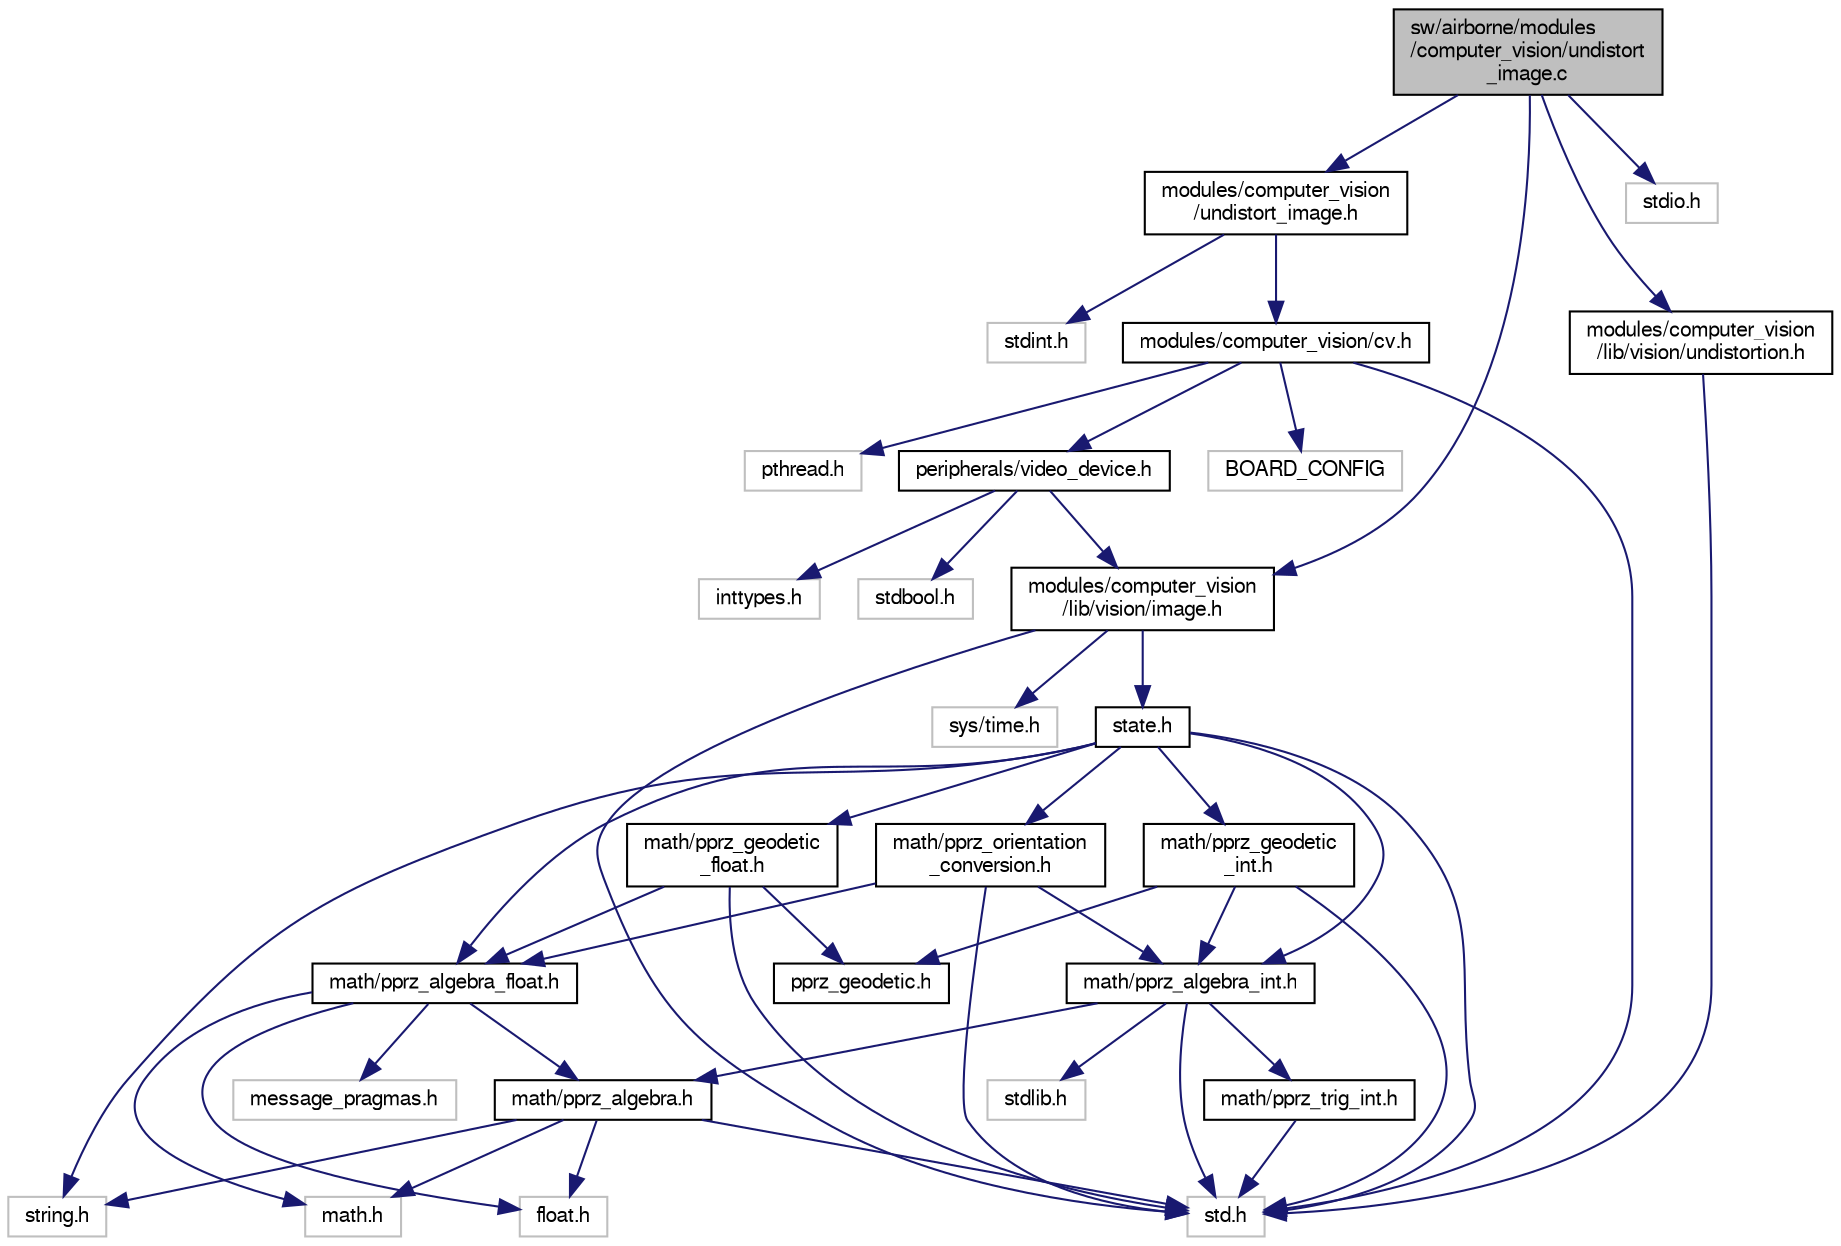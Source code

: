 digraph "sw/airborne/modules/computer_vision/undistort_image.c"
{
  edge [fontname="FreeSans",fontsize="10",labelfontname="FreeSans",labelfontsize="10"];
  node [fontname="FreeSans",fontsize="10",shape=record];
  Node1 [label="sw/airborne/modules\l/computer_vision/undistort\l_image.c",height=0.2,width=0.4,color="black", fillcolor="grey75", style="filled", fontcolor="black"];
  Node1 -> Node2 [color="midnightblue",fontsize="10",style="solid",fontname="FreeSans"];
  Node2 [label="modules/computer_vision\l/undistort_image.h",height=0.2,width=0.4,color="black", fillcolor="white", style="filled",URL="$undistort__image_8h.html"];
  Node2 -> Node3 [color="midnightblue",fontsize="10",style="solid",fontname="FreeSans"];
  Node3 [label="stdint.h",height=0.2,width=0.4,color="grey75", fillcolor="white", style="filled"];
  Node2 -> Node4 [color="midnightblue",fontsize="10",style="solid",fontname="FreeSans"];
  Node4 [label="modules/computer_vision/cv.h",height=0.2,width=0.4,color="black", fillcolor="white", style="filled",URL="$cv_8h.html",tooltip="Computer vision framework for onboard processing. "];
  Node4 -> Node5 [color="midnightblue",fontsize="10",style="solid",fontname="FreeSans"];
  Node5 [label="pthread.h",height=0.2,width=0.4,color="grey75", fillcolor="white", style="filled"];
  Node4 -> Node6 [color="midnightblue",fontsize="10",style="solid",fontname="FreeSans"];
  Node6 [label="std.h",height=0.2,width=0.4,color="grey75", fillcolor="white", style="filled"];
  Node4 -> Node7 [color="midnightblue",fontsize="10",style="solid",fontname="FreeSans"];
  Node7 [label="peripherals/video_device.h",height=0.2,width=0.4,color="black", fillcolor="white", style="filled",URL="$video__device_8h.html"];
  Node7 -> Node8 [color="midnightblue",fontsize="10",style="solid",fontname="FreeSans"];
  Node8 [label="stdbool.h",height=0.2,width=0.4,color="grey75", fillcolor="white", style="filled"];
  Node7 -> Node9 [color="midnightblue",fontsize="10",style="solid",fontname="FreeSans"];
  Node9 [label="inttypes.h",height=0.2,width=0.4,color="grey75", fillcolor="white", style="filled"];
  Node7 -> Node10 [color="midnightblue",fontsize="10",style="solid",fontname="FreeSans"];
  Node10 [label="modules/computer_vision\l/lib/vision/image.h",height=0.2,width=0.4,color="black", fillcolor="white", style="filled",URL="$image_8h.html",tooltip="Image helper functions like resizing, color filter, converters... "];
  Node10 -> Node6 [color="midnightblue",fontsize="10",style="solid",fontname="FreeSans"];
  Node10 -> Node11 [color="midnightblue",fontsize="10",style="solid",fontname="FreeSans"];
  Node11 [label="sys/time.h",height=0.2,width=0.4,color="grey75", fillcolor="white", style="filled"];
  Node10 -> Node12 [color="midnightblue",fontsize="10",style="solid",fontname="FreeSans"];
  Node12 [label="state.h",height=0.2,width=0.4,color="black", fillcolor="white", style="filled",URL="$state_8h.html",tooltip="API to get/set the generic vehicle states. "];
  Node12 -> Node13 [color="midnightblue",fontsize="10",style="solid",fontname="FreeSans"];
  Node13 [label="math/pprz_algebra_int.h",height=0.2,width=0.4,color="black", fillcolor="white", style="filled",URL="$pprz__algebra__int_8h.html",tooltip="Paparazzi fixed point algebra. "];
  Node13 -> Node6 [color="midnightblue",fontsize="10",style="solid",fontname="FreeSans"];
  Node13 -> Node14 [color="midnightblue",fontsize="10",style="solid",fontname="FreeSans"];
  Node14 [label="math/pprz_algebra.h",height=0.2,width=0.4,color="black", fillcolor="white", style="filled",URL="$pprz__algebra_8h.html",tooltip="Paparazzi generic algebra macros. "];
  Node14 -> Node15 [color="midnightblue",fontsize="10",style="solid",fontname="FreeSans"];
  Node15 [label="float.h",height=0.2,width=0.4,color="grey75", fillcolor="white", style="filled"];
  Node14 -> Node16 [color="midnightblue",fontsize="10",style="solid",fontname="FreeSans"];
  Node16 [label="string.h",height=0.2,width=0.4,color="grey75", fillcolor="white", style="filled"];
  Node14 -> Node6 [color="midnightblue",fontsize="10",style="solid",fontname="FreeSans"];
  Node14 -> Node17 [color="midnightblue",fontsize="10",style="solid",fontname="FreeSans"];
  Node17 [label="math.h",height=0.2,width=0.4,color="grey75", fillcolor="white", style="filled"];
  Node13 -> Node18 [color="midnightblue",fontsize="10",style="solid",fontname="FreeSans"];
  Node18 [label="math/pprz_trig_int.h",height=0.2,width=0.4,color="black", fillcolor="white", style="filled",URL="$pprz__trig__int_8h.html",tooltip="Paparazzi fixed point trig functions. "];
  Node18 -> Node6 [color="midnightblue",fontsize="10",style="solid",fontname="FreeSans"];
  Node13 -> Node19 [color="midnightblue",fontsize="10",style="solid",fontname="FreeSans"];
  Node19 [label="stdlib.h",height=0.2,width=0.4,color="grey75", fillcolor="white", style="filled"];
  Node12 -> Node20 [color="midnightblue",fontsize="10",style="solid",fontname="FreeSans"];
  Node20 [label="math/pprz_algebra_float.h",height=0.2,width=0.4,color="black", fillcolor="white", style="filled",URL="$pprz__algebra__float_8h.html",tooltip="Paparazzi floating point algebra. "];
  Node20 -> Node14 [color="midnightblue",fontsize="10",style="solid",fontname="FreeSans"];
  Node20 -> Node21 [color="midnightblue",fontsize="10",style="solid",fontname="FreeSans"];
  Node21 [label="message_pragmas.h",height=0.2,width=0.4,color="grey75", fillcolor="white", style="filled"];
  Node20 -> Node17 [color="midnightblue",fontsize="10",style="solid",fontname="FreeSans"];
  Node20 -> Node15 [color="midnightblue",fontsize="10",style="solid",fontname="FreeSans"];
  Node12 -> Node22 [color="midnightblue",fontsize="10",style="solid",fontname="FreeSans"];
  Node22 [label="math/pprz_geodetic\l_int.h",height=0.2,width=0.4,color="black", fillcolor="white", style="filled",URL="$pprz__geodetic__int_8h.html",tooltip="Paparazzi fixed point math for geodetic calculations. "];
  Node22 -> Node23 [color="midnightblue",fontsize="10",style="solid",fontname="FreeSans"];
  Node23 [label="pprz_geodetic.h",height=0.2,width=0.4,color="black", fillcolor="white", style="filled",URL="$pprz__geodetic_8h.html",tooltip="Paparazzi generic macros for geodetic calculations. "];
  Node22 -> Node6 [color="midnightblue",fontsize="10",style="solid",fontname="FreeSans"];
  Node22 -> Node13 [color="midnightblue",fontsize="10",style="solid",fontname="FreeSans"];
  Node12 -> Node24 [color="midnightblue",fontsize="10",style="solid",fontname="FreeSans"];
  Node24 [label="math/pprz_geodetic\l_float.h",height=0.2,width=0.4,color="black", fillcolor="white", style="filled",URL="$pprz__geodetic__float_8h.html",tooltip="Paparazzi floating point math for geodetic calculations. "];
  Node24 -> Node23 [color="midnightblue",fontsize="10",style="solid",fontname="FreeSans"];
  Node24 -> Node20 [color="midnightblue",fontsize="10",style="solid",fontname="FreeSans"];
  Node24 -> Node6 [color="midnightblue",fontsize="10",style="solid",fontname="FreeSans"];
  Node12 -> Node25 [color="midnightblue",fontsize="10",style="solid",fontname="FreeSans"];
  Node25 [label="math/pprz_orientation\l_conversion.h",height=0.2,width=0.4,color="black", fillcolor="white", style="filled",URL="$pprz__orientation__conversion_8h.html",tooltip="Generic orientation representation and conversions. "];
  Node25 -> Node13 [color="midnightblue",fontsize="10",style="solid",fontname="FreeSans"];
  Node25 -> Node20 [color="midnightblue",fontsize="10",style="solid",fontname="FreeSans"];
  Node25 -> Node6 [color="midnightblue",fontsize="10",style="solid",fontname="FreeSans"];
  Node12 -> Node6 [color="midnightblue",fontsize="10",style="solid",fontname="FreeSans"];
  Node12 -> Node16 [color="midnightblue",fontsize="10",style="solid",fontname="FreeSans"];
  Node4 -> Node26 [color="midnightblue",fontsize="10",style="solid",fontname="FreeSans"];
  Node26 [label="BOARD_CONFIG",height=0.2,width=0.4,color="grey75", fillcolor="white", style="filled"];
  Node1 -> Node27 [color="midnightblue",fontsize="10",style="solid",fontname="FreeSans"];
  Node27 [label="stdio.h",height=0.2,width=0.4,color="grey75", fillcolor="white", style="filled"];
  Node1 -> Node10 [color="midnightblue",fontsize="10",style="solid",fontname="FreeSans"];
  Node1 -> Node28 [color="midnightblue",fontsize="10",style="solid",fontname="FreeSans"];
  Node28 [label="modules/computer_vision\l/lib/vision/undistortion.h",height=0.2,width=0.4,color="black", fillcolor="white", style="filled",URL="$undistortion_8h.html",tooltip="Functions for undistorting camera images. "];
  Node28 -> Node6 [color="midnightblue",fontsize="10",style="solid",fontname="FreeSans"];
}
